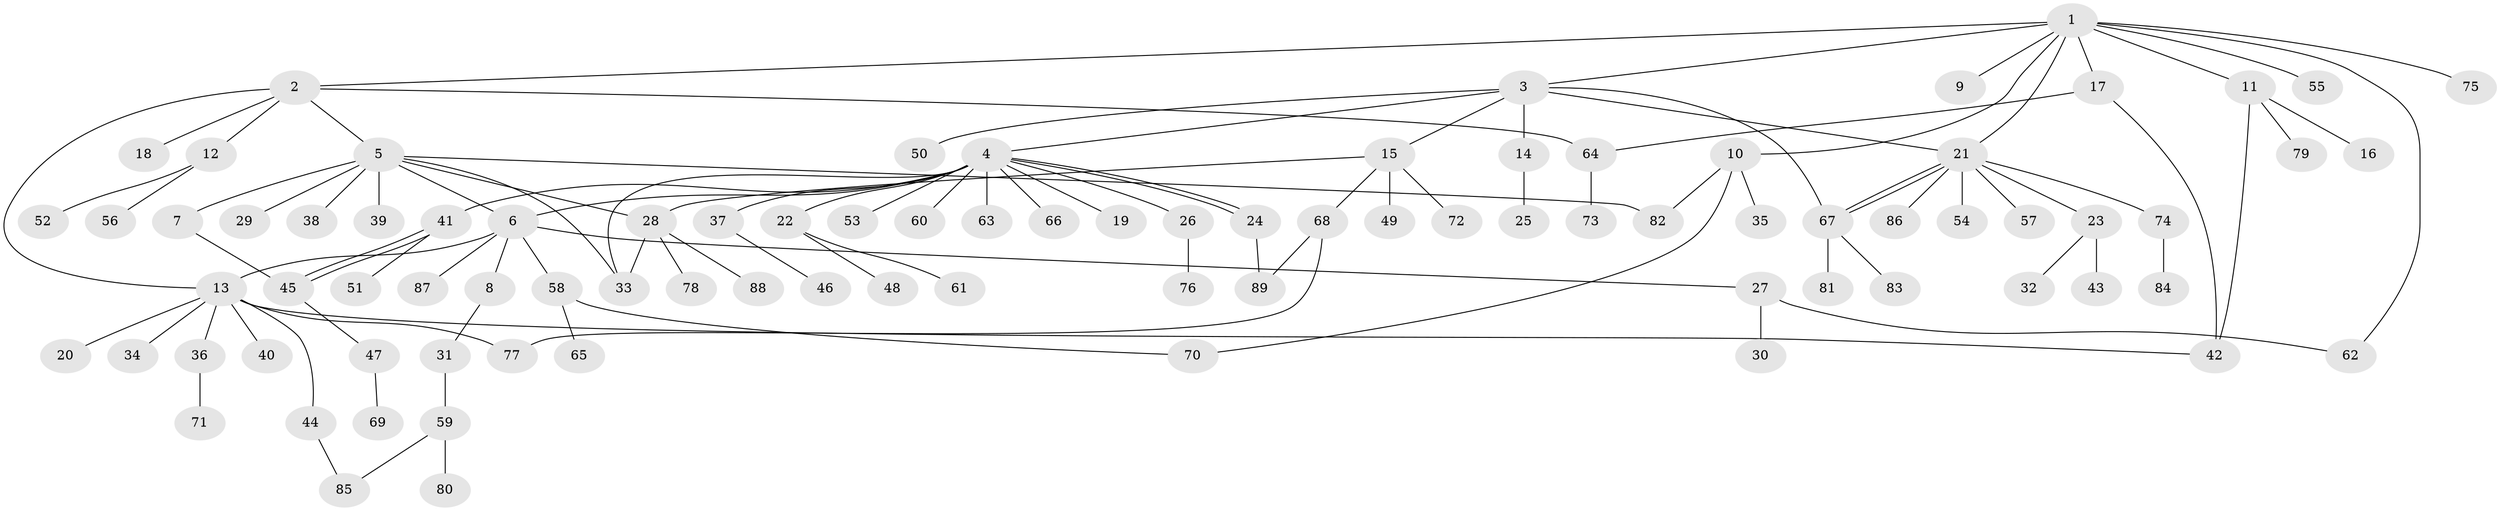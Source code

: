 // Generated by graph-tools (version 1.1) at 2025/46/03/09/25 04:46:58]
// undirected, 89 vertices, 108 edges
graph export_dot {
graph [start="1"]
  node [color=gray90,style=filled];
  1;
  2;
  3;
  4;
  5;
  6;
  7;
  8;
  9;
  10;
  11;
  12;
  13;
  14;
  15;
  16;
  17;
  18;
  19;
  20;
  21;
  22;
  23;
  24;
  25;
  26;
  27;
  28;
  29;
  30;
  31;
  32;
  33;
  34;
  35;
  36;
  37;
  38;
  39;
  40;
  41;
  42;
  43;
  44;
  45;
  46;
  47;
  48;
  49;
  50;
  51;
  52;
  53;
  54;
  55;
  56;
  57;
  58;
  59;
  60;
  61;
  62;
  63;
  64;
  65;
  66;
  67;
  68;
  69;
  70;
  71;
  72;
  73;
  74;
  75;
  76;
  77;
  78;
  79;
  80;
  81;
  82;
  83;
  84;
  85;
  86;
  87;
  88;
  89;
  1 -- 2;
  1 -- 3;
  1 -- 9;
  1 -- 10;
  1 -- 11;
  1 -- 17;
  1 -- 21;
  1 -- 55;
  1 -- 62;
  1 -- 75;
  2 -- 5;
  2 -- 12;
  2 -- 13;
  2 -- 18;
  2 -- 64;
  3 -- 4;
  3 -- 14;
  3 -- 15;
  3 -- 21;
  3 -- 50;
  3 -- 67;
  4 -- 6;
  4 -- 19;
  4 -- 22;
  4 -- 24;
  4 -- 24;
  4 -- 26;
  4 -- 33;
  4 -- 37;
  4 -- 41;
  4 -- 53;
  4 -- 60;
  4 -- 63;
  4 -- 66;
  5 -- 6;
  5 -- 7;
  5 -- 28;
  5 -- 29;
  5 -- 33;
  5 -- 38;
  5 -- 39;
  5 -- 82;
  6 -- 8;
  6 -- 13;
  6 -- 27;
  6 -- 58;
  6 -- 87;
  7 -- 45;
  8 -- 31;
  10 -- 35;
  10 -- 70;
  10 -- 82;
  11 -- 16;
  11 -- 42;
  11 -- 79;
  12 -- 52;
  12 -- 56;
  13 -- 20;
  13 -- 34;
  13 -- 36;
  13 -- 40;
  13 -- 42;
  13 -- 44;
  13 -- 77;
  14 -- 25;
  15 -- 28;
  15 -- 49;
  15 -- 68;
  15 -- 72;
  17 -- 42;
  17 -- 64;
  21 -- 23;
  21 -- 54;
  21 -- 57;
  21 -- 67;
  21 -- 67;
  21 -- 74;
  21 -- 86;
  22 -- 48;
  22 -- 61;
  23 -- 32;
  23 -- 43;
  24 -- 89;
  26 -- 76;
  27 -- 30;
  27 -- 62;
  28 -- 33;
  28 -- 78;
  28 -- 88;
  31 -- 59;
  36 -- 71;
  37 -- 46;
  41 -- 45;
  41 -- 45;
  41 -- 51;
  44 -- 85;
  45 -- 47;
  47 -- 69;
  58 -- 65;
  58 -- 70;
  59 -- 80;
  59 -- 85;
  64 -- 73;
  67 -- 81;
  67 -- 83;
  68 -- 77;
  68 -- 89;
  74 -- 84;
}
